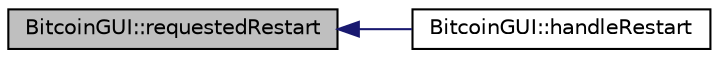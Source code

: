 digraph "BitcoinGUI::requestedRestart"
{
  edge [fontname="Helvetica",fontsize="10",labelfontname="Helvetica",labelfontsize="10"];
  node [fontname="Helvetica",fontsize="10",shape=record];
  rankdir="LR";
  Node136 [label="BitcoinGUI::requestedRestart",height=0.2,width=0.4,color="black", fillcolor="grey75", style="filled", fontcolor="black"];
  Node136 -> Node137 [dir="back",color="midnightblue",fontsize="10",style="solid",fontname="Helvetica"];
  Node137 [label="BitcoinGUI::handleRestart",height=0.2,width=0.4,color="black", fillcolor="white", style="filled",URL="$class_bitcoin_g_u_i.html#a0f9d1262e45413fa51a395d41f615917",tooltip="Get restart command-line parameters and request restart. "];
}
